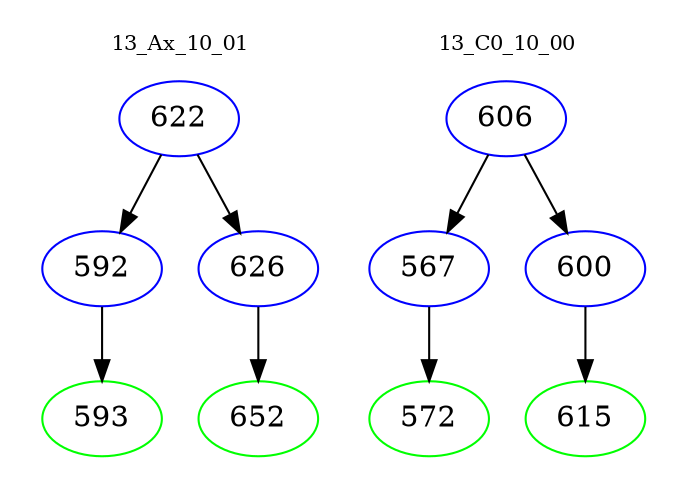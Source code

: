digraph{
subgraph cluster_0 {
color = white
label = "13_Ax_10_01";
fontsize=10;
T0_622 [label="622", color="blue"]
T0_622 -> T0_592 [color="black"]
T0_592 [label="592", color="blue"]
T0_592 -> T0_593 [color="black"]
T0_593 [label="593", color="green"]
T0_622 -> T0_626 [color="black"]
T0_626 [label="626", color="blue"]
T0_626 -> T0_652 [color="black"]
T0_652 [label="652", color="green"]
}
subgraph cluster_1 {
color = white
label = "13_C0_10_00";
fontsize=10;
T1_606 [label="606", color="blue"]
T1_606 -> T1_567 [color="black"]
T1_567 [label="567", color="blue"]
T1_567 -> T1_572 [color="black"]
T1_572 [label="572", color="green"]
T1_606 -> T1_600 [color="black"]
T1_600 [label="600", color="blue"]
T1_600 -> T1_615 [color="black"]
T1_615 [label="615", color="green"]
}
}
